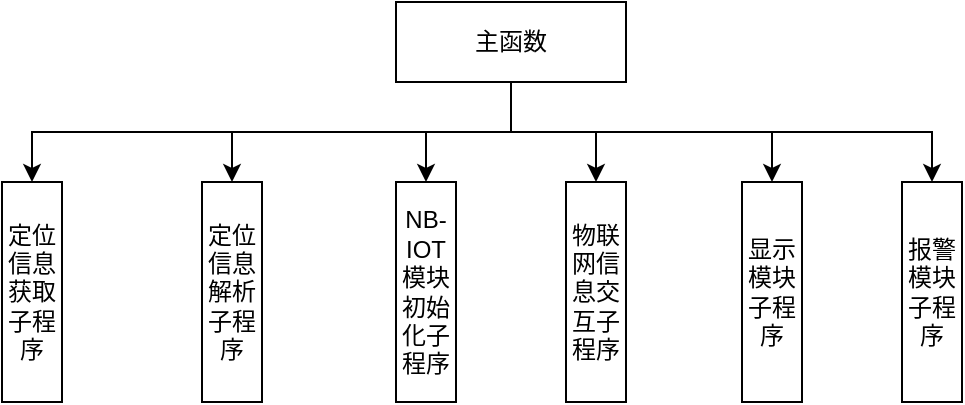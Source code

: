 <mxfile version="14.7.3" type="github">
  <diagram id="ubkxZIDTK3PRCi_S5mNs" name="第 1 页">
    <mxGraphModel dx="1038" dy="492" grid="1" gridSize="10" guides="1" tooltips="1" connect="1" arrows="1" fold="1" page="1" pageScale="1" pageWidth="1169" pageHeight="827" math="0" shadow="0">
      <root>
        <mxCell id="0" />
        <mxCell id="1" parent="0" />
        <mxCell id="A2XDYc5JP5vMb6sTXGcZ-9" style="edgeStyle=orthogonalEdgeStyle;rounded=0;orthogonalLoop=1;jettySize=auto;html=1;exitX=0.5;exitY=1;exitDx=0;exitDy=0;entryX=0.5;entryY=0;entryDx=0;entryDy=0;" edge="1" parent="1" source="A2XDYc5JP5vMb6sTXGcZ-1" target="A2XDYc5JP5vMb6sTXGcZ-2">
          <mxGeometry relative="1" as="geometry" />
        </mxCell>
        <mxCell id="A2XDYc5JP5vMb6sTXGcZ-10" style="edgeStyle=orthogonalEdgeStyle;rounded=0;orthogonalLoop=1;jettySize=auto;html=1;exitX=0.5;exitY=1;exitDx=0;exitDy=0;entryX=0.5;entryY=0;entryDx=0;entryDy=0;" edge="1" parent="1" source="A2XDYc5JP5vMb6sTXGcZ-1" target="A2XDYc5JP5vMb6sTXGcZ-3">
          <mxGeometry relative="1" as="geometry" />
        </mxCell>
        <mxCell id="A2XDYc5JP5vMb6sTXGcZ-11" style="edgeStyle=orthogonalEdgeStyle;rounded=0;orthogonalLoop=1;jettySize=auto;html=1;exitX=0.5;exitY=1;exitDx=0;exitDy=0;entryX=0.5;entryY=0;entryDx=0;entryDy=0;" edge="1" parent="1" source="A2XDYc5JP5vMb6sTXGcZ-1" target="A2XDYc5JP5vMb6sTXGcZ-4">
          <mxGeometry relative="1" as="geometry" />
        </mxCell>
        <mxCell id="A2XDYc5JP5vMb6sTXGcZ-12" style="edgeStyle=orthogonalEdgeStyle;rounded=0;orthogonalLoop=1;jettySize=auto;html=1;exitX=0.5;exitY=1;exitDx=0;exitDy=0;entryX=0.5;entryY=0;entryDx=0;entryDy=0;" edge="1" parent="1" source="A2XDYc5JP5vMb6sTXGcZ-1" target="A2XDYc5JP5vMb6sTXGcZ-5">
          <mxGeometry relative="1" as="geometry" />
        </mxCell>
        <mxCell id="A2XDYc5JP5vMb6sTXGcZ-13" style="edgeStyle=orthogonalEdgeStyle;rounded=0;orthogonalLoop=1;jettySize=auto;html=1;exitX=0.5;exitY=1;exitDx=0;exitDy=0;entryX=0.5;entryY=0;entryDx=0;entryDy=0;" edge="1" parent="1" source="A2XDYc5JP5vMb6sTXGcZ-1" target="A2XDYc5JP5vMb6sTXGcZ-6">
          <mxGeometry relative="1" as="geometry" />
        </mxCell>
        <mxCell id="A2XDYc5JP5vMb6sTXGcZ-14" style="edgeStyle=orthogonalEdgeStyle;rounded=0;orthogonalLoop=1;jettySize=auto;html=1;exitX=0.5;exitY=1;exitDx=0;exitDy=0;entryX=0.5;entryY=0;entryDx=0;entryDy=0;" edge="1" parent="1" source="A2XDYc5JP5vMb6sTXGcZ-1" target="A2XDYc5JP5vMb6sTXGcZ-7">
          <mxGeometry relative="1" as="geometry" />
        </mxCell>
        <mxCell id="A2XDYc5JP5vMb6sTXGcZ-1" value="主函数" style="rounded=0;whiteSpace=wrap;html=1;" vertex="1" parent="1">
          <mxGeometry x="527" y="90" width="115" height="40" as="geometry" />
        </mxCell>
        <mxCell id="A2XDYc5JP5vMb6sTXGcZ-2" value="定位信息获取子程序" style="rounded=0;whiteSpace=wrap;html=1;" vertex="1" parent="1">
          <mxGeometry x="330" y="180" width="30" height="110" as="geometry" />
        </mxCell>
        <mxCell id="A2XDYc5JP5vMb6sTXGcZ-3" value="定位信息解析子程序" style="rounded=0;whiteSpace=wrap;html=1;" vertex="1" parent="1">
          <mxGeometry x="430" y="180" width="30" height="110" as="geometry" />
        </mxCell>
        <mxCell id="A2XDYc5JP5vMb6sTXGcZ-4" value="NB-IOT模块初始化子程序" style="rounded=0;whiteSpace=wrap;html=1;" vertex="1" parent="1">
          <mxGeometry x="527" y="180" width="30" height="110" as="geometry" />
        </mxCell>
        <mxCell id="A2XDYc5JP5vMb6sTXGcZ-5" value="物联网信息交互子程序" style="rounded=0;whiteSpace=wrap;html=1;" vertex="1" parent="1">
          <mxGeometry x="612" y="180" width="30" height="110" as="geometry" />
        </mxCell>
        <mxCell id="A2XDYc5JP5vMb6sTXGcZ-6" value="显示模块子程序" style="rounded=0;whiteSpace=wrap;html=1;" vertex="1" parent="1">
          <mxGeometry x="700" y="180" width="30" height="110" as="geometry" />
        </mxCell>
        <mxCell id="A2XDYc5JP5vMb6sTXGcZ-7" value="报警模块子程序" style="rounded=0;whiteSpace=wrap;html=1;" vertex="1" parent="1">
          <mxGeometry x="780" y="180" width="30" height="110" as="geometry" />
        </mxCell>
      </root>
    </mxGraphModel>
  </diagram>
</mxfile>
